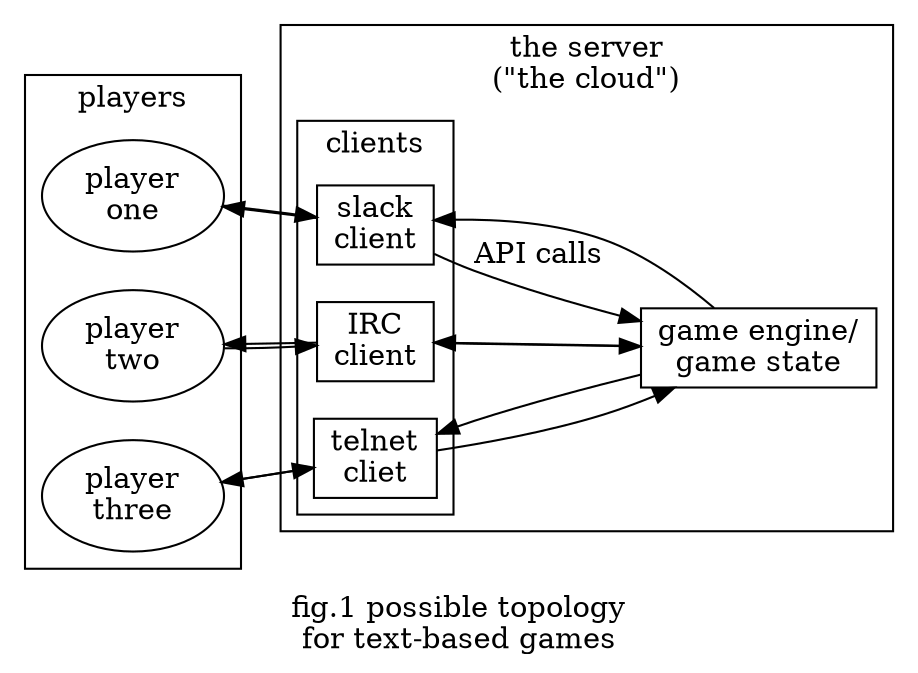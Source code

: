 digraph g {

 rankdir=LR

 subgraph cluster_players {

   player_1 [label="player\none"]
   player_2 [label="player\ntwo"]
   player_3 [label="player\nthree"]

   label=players
 }

 subgraph cluster_the_server {

   subgraph cluster_client {

     client_slack  [label="slack\nclient" shape=rect]
     client_IRC    [label="IRC\nclient" shape=rect]
     client_telnet [label="telnet\ncliet" shape=rect]

     label=clients
   }

   game_engine [label="game engine/\ngame state" shape=rect]

   label="the server\n(\"the cloud\")"
 }

 player_1->client_slack
 client_slack->player_1

 player_2->client_IRC
 client_IRC->player_2

 client_telnet->player_3
 player_3->client_telnet

 client_slack->game_engine [label="API calls"]
 game_engine->client_slack

 client_IRC->game_engine
 game_engine->client_IRC

 client_telnet->game_engine
 game_engine->client_telnet

 label="fig.1 possible topology\nfor text-based games"
}
